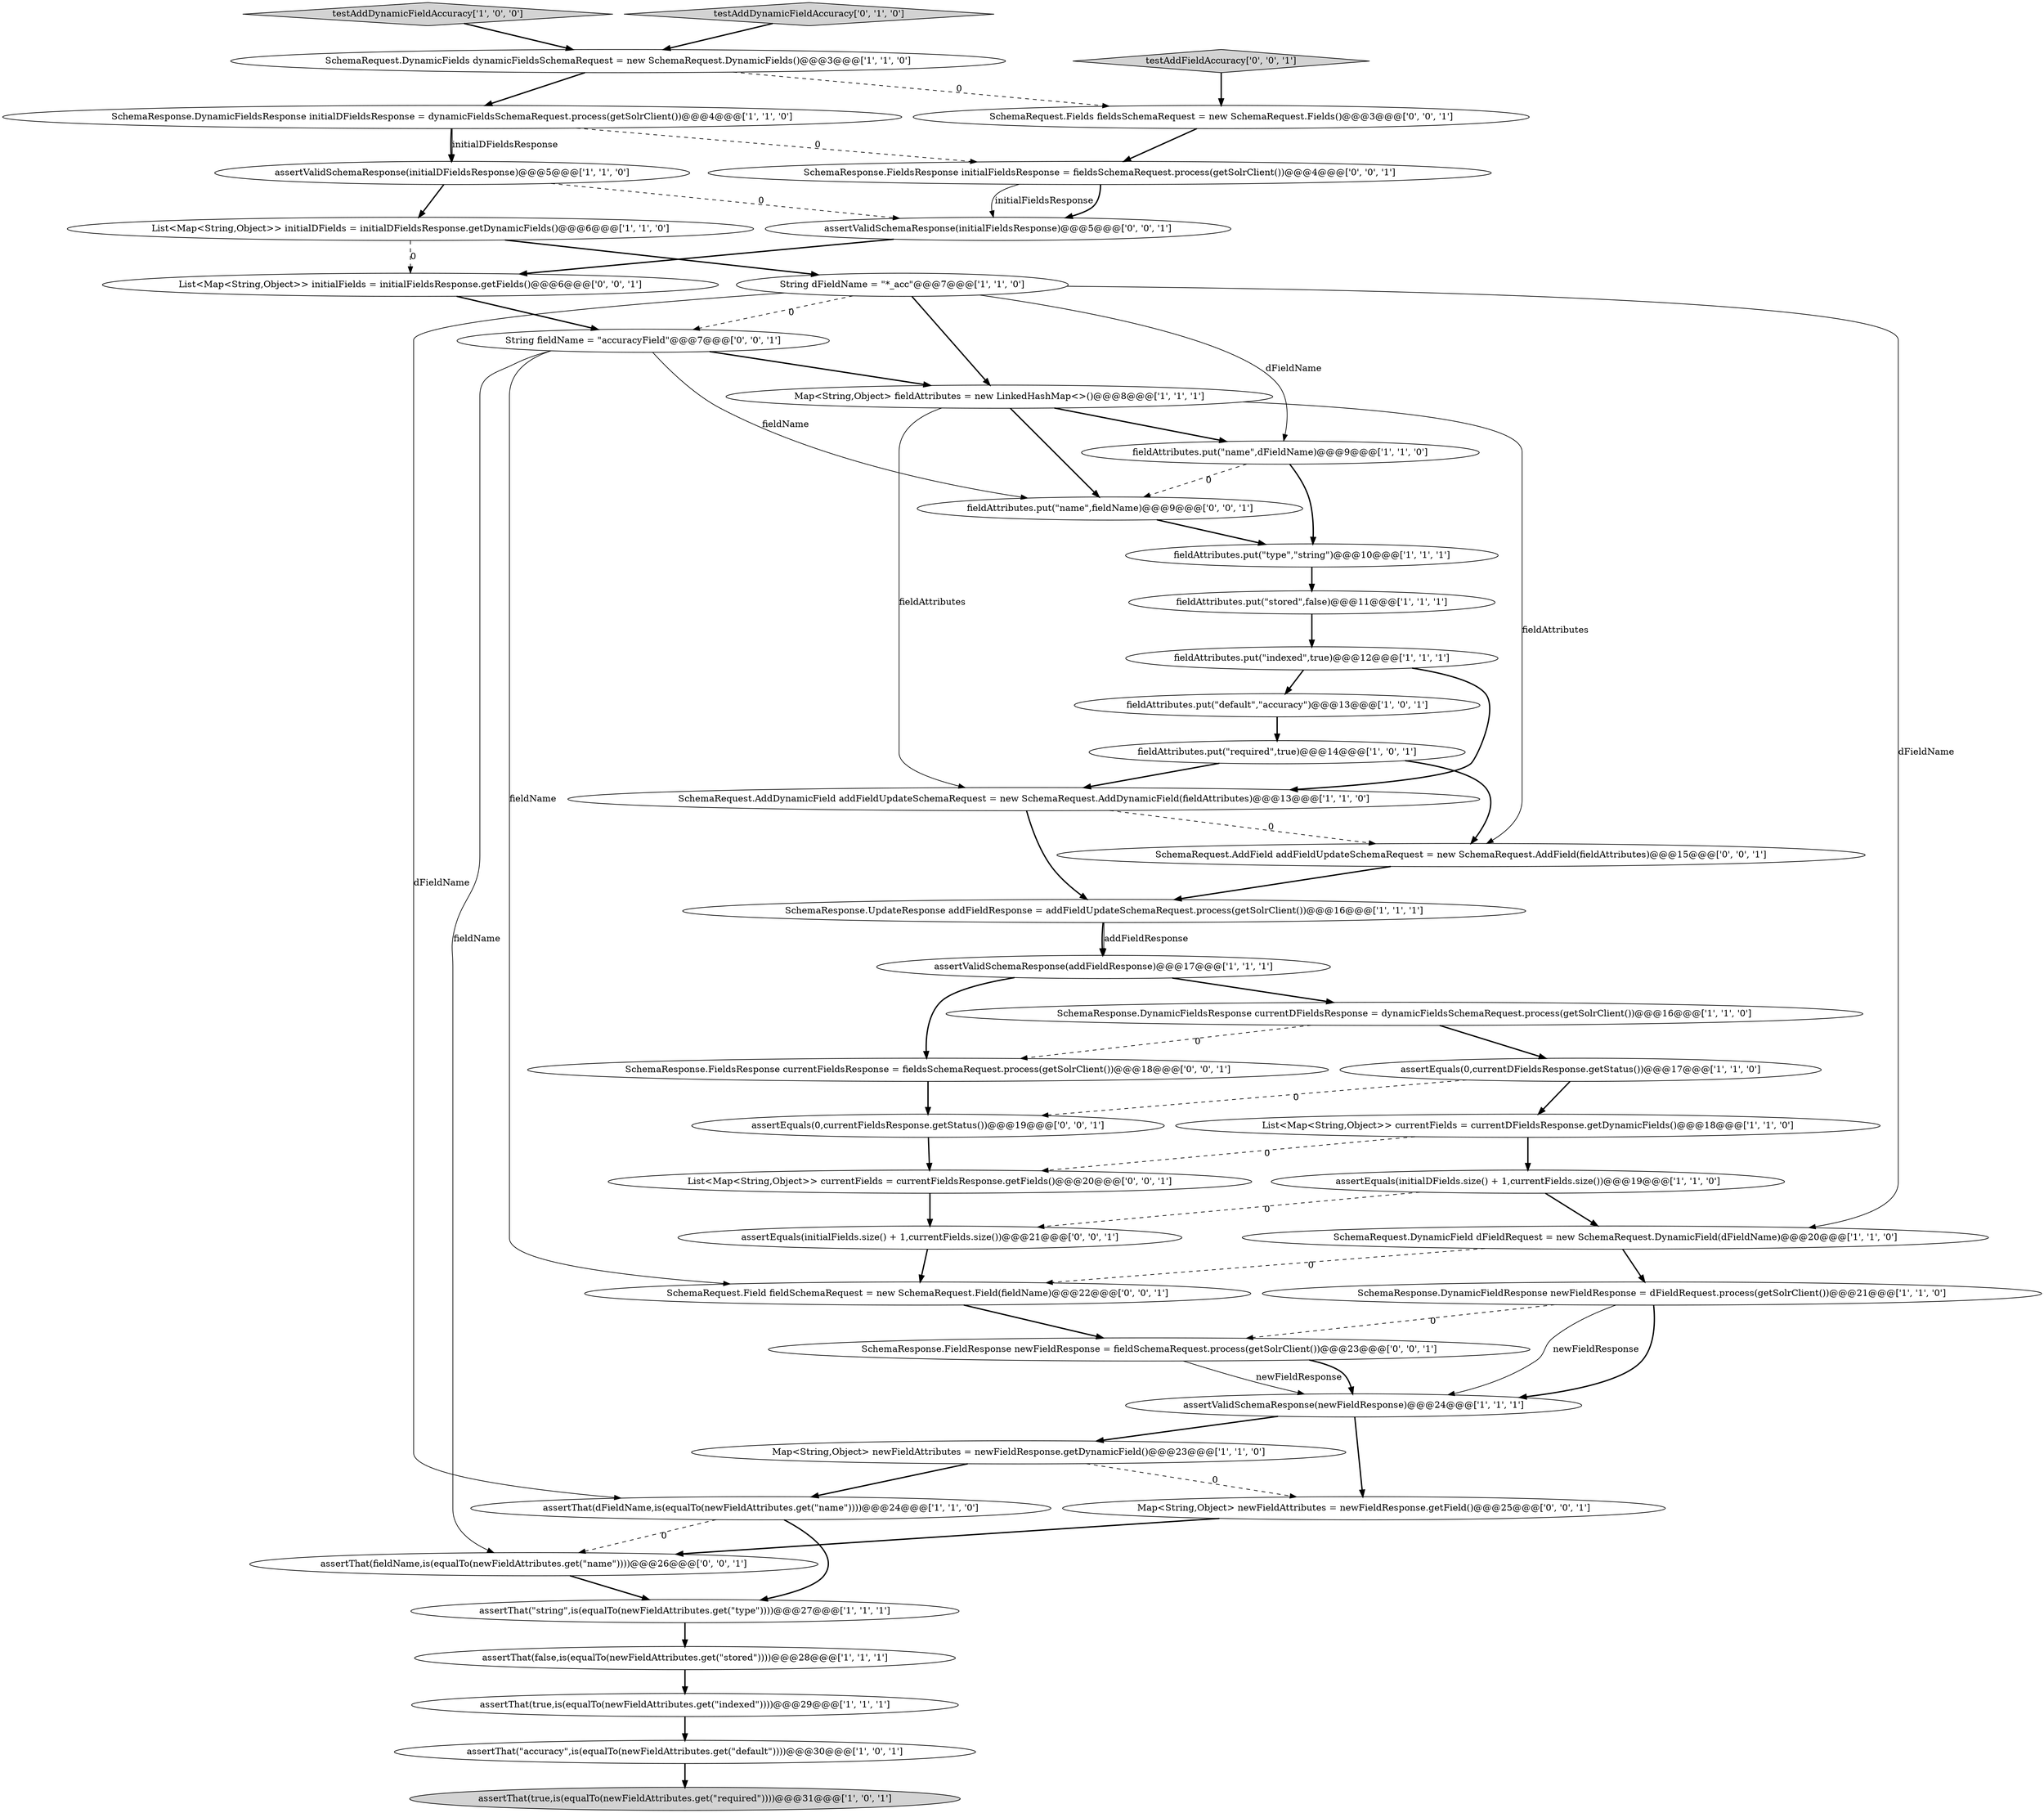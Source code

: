 digraph {
5 [style = filled, label = "SchemaResponse.DynamicFieldsResponse initialDFieldsResponse = dynamicFieldsSchemaRequest.process(getSolrClient())@@@4@@@['1', '1', '0']", fillcolor = white, shape = ellipse image = "AAA0AAABBB1BBB"];
34 [style = filled, label = "assertThat(fieldName,is(equalTo(newFieldAttributes.get(\"name\"))))@@@26@@@['0', '0', '1']", fillcolor = white, shape = ellipse image = "AAA0AAABBB3BBB"];
4 [style = filled, label = "fieldAttributes.put(\"required\",true)@@@14@@@['1', '0', '1']", fillcolor = white, shape = ellipse image = "AAA0AAABBB1BBB"];
9 [style = filled, label = "assertEquals(initialDFields.size() + 1,currentFields.size())@@@19@@@['1', '1', '0']", fillcolor = white, shape = ellipse image = "AAA0AAABBB1BBB"];
13 [style = filled, label = "fieldAttributes.put(\"indexed\",true)@@@12@@@['1', '1', '1']", fillcolor = white, shape = ellipse image = "AAA0AAABBB1BBB"];
22 [style = filled, label = "SchemaRequest.DynamicField dFieldRequest = new SchemaRequest.DynamicField(dFieldName)@@@20@@@['1', '1', '0']", fillcolor = white, shape = ellipse image = "AAA0AAABBB1BBB"];
23 [style = filled, label = "SchemaRequest.AddDynamicField addFieldUpdateSchemaRequest = new SchemaRequest.AddDynamicField(fieldAttributes)@@@13@@@['1', '1', '0']", fillcolor = white, shape = ellipse image = "AAA0AAABBB1BBB"];
41 [style = filled, label = "List<Map<String,Object>> currentFields = currentFieldsResponse.getFields()@@@20@@@['0', '0', '1']", fillcolor = white, shape = ellipse image = "AAA0AAABBB3BBB"];
1 [style = filled, label = "fieldAttributes.put(\"stored\",false)@@@11@@@['1', '1', '1']", fillcolor = white, shape = ellipse image = "AAA0AAABBB1BBB"];
6 [style = filled, label = "List<Map<String,Object>> initialDFields = initialDFieldsResponse.getDynamicFields()@@@6@@@['1', '1', '0']", fillcolor = white, shape = ellipse image = "AAA0AAABBB1BBB"];
7 [style = filled, label = "String dFieldName = \"*_acc\"@@@7@@@['1', '1', '0']", fillcolor = white, shape = ellipse image = "AAA0AAABBB1BBB"];
26 [style = filled, label = "SchemaResponse.UpdateResponse addFieldResponse = addFieldUpdateSchemaRequest.process(getSolrClient())@@@16@@@['1', '1', '1']", fillcolor = white, shape = ellipse image = "AAA0AAABBB1BBB"];
39 [style = filled, label = "SchemaResponse.FieldsResponse initialFieldsResponse = fieldsSchemaRequest.process(getSolrClient())@@@4@@@['0', '0', '1']", fillcolor = white, shape = ellipse image = "AAA0AAABBB3BBB"];
21 [style = filled, label = "assertEquals(0,currentDFieldsResponse.getStatus())@@@17@@@['1', '1', '0']", fillcolor = white, shape = ellipse image = "AAA0AAABBB1BBB"];
43 [style = filled, label = "SchemaRequest.Fields fieldsSchemaRequest = new SchemaRequest.Fields()@@@3@@@['0', '0', '1']", fillcolor = white, shape = ellipse image = "AAA0AAABBB3BBB"];
45 [style = filled, label = "assertEquals(initialFields.size() + 1,currentFields.size())@@@21@@@['0', '0', '1']", fillcolor = white, shape = ellipse image = "AAA0AAABBB3BBB"];
17 [style = filled, label = "assertThat(\"string\",is(equalTo(newFieldAttributes.get(\"type\"))))@@@27@@@['1', '1', '1']", fillcolor = white, shape = ellipse image = "AAA0AAABBB1BBB"];
33 [style = filled, label = "SchemaRequest.Field fieldSchemaRequest = new SchemaRequest.Field(fieldName)@@@22@@@['0', '0', '1']", fillcolor = white, shape = ellipse image = "AAA0AAABBB3BBB"];
19 [style = filled, label = "testAddDynamicFieldAccuracy['1', '0', '0']", fillcolor = lightgray, shape = diamond image = "AAA0AAABBB1BBB"];
37 [style = filled, label = "SchemaResponse.FieldsResponse currentFieldsResponse = fieldsSchemaRequest.process(getSolrClient())@@@18@@@['0', '0', '1']", fillcolor = white, shape = ellipse image = "AAA0AAABBB3BBB"];
44 [style = filled, label = "List<Map<String,Object>> initialFields = initialFieldsResponse.getFields()@@@6@@@['0', '0', '1']", fillcolor = white, shape = ellipse image = "AAA0AAABBB3BBB"];
35 [style = filled, label = "SchemaRequest.AddField addFieldUpdateSchemaRequest = new SchemaRequest.AddField(fieldAttributes)@@@15@@@['0', '0', '1']", fillcolor = white, shape = ellipse image = "AAA0AAABBB3BBB"];
32 [style = filled, label = "SchemaResponse.FieldResponse newFieldResponse = fieldSchemaRequest.process(getSolrClient())@@@23@@@['0', '0', '1']", fillcolor = white, shape = ellipse image = "AAA0AAABBB3BBB"];
40 [style = filled, label = "assertValidSchemaResponse(initialFieldsResponse)@@@5@@@['0', '0', '1']", fillcolor = white, shape = ellipse image = "AAA0AAABBB3BBB"];
3 [style = filled, label = "SchemaRequest.DynamicFields dynamicFieldsSchemaRequest = new SchemaRequest.DynamicFields()@@@3@@@['1', '1', '0']", fillcolor = white, shape = ellipse image = "AAA0AAABBB1BBB"];
14 [style = filled, label = "assertThat(dFieldName,is(equalTo(newFieldAttributes.get(\"name\"))))@@@24@@@['1', '1', '0']", fillcolor = white, shape = ellipse image = "AAA0AAABBB1BBB"];
16 [style = filled, label = "assertThat(true,is(equalTo(newFieldAttributes.get(\"indexed\"))))@@@29@@@['1', '1', '1']", fillcolor = white, shape = ellipse image = "AAA0AAABBB1BBB"];
27 [style = filled, label = "assertThat(false,is(equalTo(newFieldAttributes.get(\"stored\"))))@@@28@@@['1', '1', '1']", fillcolor = white, shape = ellipse image = "AAA0AAABBB1BBB"];
31 [style = filled, label = "String fieldName = \"accuracyField\"@@@7@@@['0', '0', '1']", fillcolor = white, shape = ellipse image = "AAA0AAABBB3BBB"];
25 [style = filled, label = "fieldAttributes.put(\"default\",\"accuracy\")@@@13@@@['1', '0', '1']", fillcolor = white, shape = ellipse image = "AAA0AAABBB1BBB"];
0 [style = filled, label = "SchemaResponse.DynamicFieldsResponse currentDFieldsResponse = dynamicFieldsSchemaRequest.process(getSolrClient())@@@16@@@['1', '1', '0']", fillcolor = white, shape = ellipse image = "AAA0AAABBB1BBB"];
2 [style = filled, label = "assertValidSchemaResponse(initialDFieldsResponse)@@@5@@@['1', '1', '0']", fillcolor = white, shape = ellipse image = "AAA0AAABBB1BBB"];
12 [style = filled, label = "fieldAttributes.put(\"name\",dFieldName)@@@9@@@['1', '1', '0']", fillcolor = white, shape = ellipse image = "AAA0AAABBB1BBB"];
28 [style = filled, label = "List<Map<String,Object>> currentFields = currentDFieldsResponse.getDynamicFields()@@@18@@@['1', '1', '0']", fillcolor = white, shape = ellipse image = "AAA0AAABBB1BBB"];
11 [style = filled, label = "SchemaResponse.DynamicFieldResponse newFieldResponse = dFieldRequest.process(getSolrClient())@@@21@@@['1', '1', '0']", fillcolor = white, shape = ellipse image = "AAA0AAABBB1BBB"];
36 [style = filled, label = "testAddFieldAccuracy['0', '0', '1']", fillcolor = lightgray, shape = diamond image = "AAA0AAABBB3BBB"];
8 [style = filled, label = "assertValidSchemaResponse(addFieldResponse)@@@17@@@['1', '1', '1']", fillcolor = white, shape = ellipse image = "AAA0AAABBB1BBB"];
20 [style = filled, label = "Map<String,Object> newFieldAttributes = newFieldResponse.getDynamicField()@@@23@@@['1', '1', '0']", fillcolor = white, shape = ellipse image = "AAA0AAABBB1BBB"];
42 [style = filled, label = "assertEquals(0,currentFieldsResponse.getStatus())@@@19@@@['0', '0', '1']", fillcolor = white, shape = ellipse image = "AAA0AAABBB3BBB"];
18 [style = filled, label = "fieldAttributes.put(\"type\",\"string\")@@@10@@@['1', '1', '1']", fillcolor = white, shape = ellipse image = "AAA0AAABBB1BBB"];
24 [style = filled, label = "Map<String,Object> fieldAttributes = new LinkedHashMap<>()@@@8@@@['1', '1', '1']", fillcolor = white, shape = ellipse image = "AAA0AAABBB1BBB"];
15 [style = filled, label = "assertValidSchemaResponse(newFieldResponse)@@@24@@@['1', '1', '1']", fillcolor = white, shape = ellipse image = "AAA0AAABBB1BBB"];
29 [style = filled, label = "assertThat(\"accuracy\",is(equalTo(newFieldAttributes.get(\"default\"))))@@@30@@@['1', '0', '1']", fillcolor = white, shape = ellipse image = "AAA0AAABBB1BBB"];
10 [style = filled, label = "assertThat(true,is(equalTo(newFieldAttributes.get(\"required\"))))@@@31@@@['1', '0', '1']", fillcolor = lightgray, shape = ellipse image = "AAA0AAABBB1BBB"];
38 [style = filled, label = "Map<String,Object> newFieldAttributes = newFieldResponse.getField()@@@25@@@['0', '0', '1']", fillcolor = white, shape = ellipse image = "AAA0AAABBB3BBB"];
46 [style = filled, label = "fieldAttributes.put(\"name\",fieldName)@@@9@@@['0', '0', '1']", fillcolor = white, shape = ellipse image = "AAA0AAABBB3BBB"];
30 [style = filled, label = "testAddDynamicFieldAccuracy['0', '1', '0']", fillcolor = lightgray, shape = diamond image = "AAA0AAABBB2BBB"];
5->2 [style = bold, label=""];
9->22 [style = bold, label=""];
22->11 [style = bold, label=""];
19->3 [style = bold, label=""];
28->41 [style = dashed, label="0"];
14->17 [style = bold, label=""];
7->12 [style = solid, label="dFieldName"];
11->32 [style = dashed, label="0"];
5->39 [style = dashed, label="0"];
26->8 [style = bold, label=""];
7->24 [style = bold, label=""];
17->27 [style = bold, label=""];
41->45 [style = bold, label=""];
45->33 [style = bold, label=""];
12->46 [style = dashed, label="0"];
36->43 [style = bold, label=""];
8->0 [style = bold, label=""];
15->38 [style = bold, label=""];
31->33 [style = solid, label="fieldName"];
7->31 [style = dashed, label="0"];
39->40 [style = solid, label="initialFieldsResponse"];
23->35 [style = dashed, label="0"];
13->25 [style = bold, label=""];
13->23 [style = bold, label=""];
44->31 [style = bold, label=""];
4->35 [style = bold, label=""];
32->15 [style = solid, label="newFieldResponse"];
2->40 [style = dashed, label="0"];
0->37 [style = dashed, label="0"];
8->37 [style = bold, label=""];
38->34 [style = bold, label=""];
11->15 [style = bold, label=""];
33->32 [style = bold, label=""];
5->2 [style = solid, label="initialDFieldsResponse"];
26->8 [style = solid, label="addFieldResponse"];
34->17 [style = bold, label=""];
14->34 [style = dashed, label="0"];
3->5 [style = bold, label=""];
43->39 [style = bold, label=""];
23->26 [style = bold, label=""];
27->16 [style = bold, label=""];
9->45 [style = dashed, label="0"];
16->29 [style = bold, label=""];
40->44 [style = bold, label=""];
42->41 [style = bold, label=""];
25->4 [style = bold, label=""];
24->23 [style = solid, label="fieldAttributes"];
21->42 [style = dashed, label="0"];
31->46 [style = solid, label="fieldName"];
37->42 [style = bold, label=""];
30->3 [style = bold, label=""];
6->44 [style = dashed, label="0"];
20->38 [style = dashed, label="0"];
0->21 [style = bold, label=""];
12->18 [style = bold, label=""];
22->33 [style = dashed, label="0"];
4->23 [style = bold, label=""];
15->20 [style = bold, label=""];
29->10 [style = bold, label=""];
2->6 [style = bold, label=""];
46->18 [style = bold, label=""];
7->14 [style = solid, label="dFieldName"];
24->12 [style = bold, label=""];
18->1 [style = bold, label=""];
39->40 [style = bold, label=""];
11->15 [style = solid, label="newFieldResponse"];
24->35 [style = solid, label="fieldAttributes"];
31->24 [style = bold, label=""];
6->7 [style = bold, label=""];
31->34 [style = solid, label="fieldName"];
7->22 [style = solid, label="dFieldName"];
20->14 [style = bold, label=""];
24->46 [style = bold, label=""];
35->26 [style = bold, label=""];
32->15 [style = bold, label=""];
3->43 [style = dashed, label="0"];
21->28 [style = bold, label=""];
28->9 [style = bold, label=""];
1->13 [style = bold, label=""];
}
